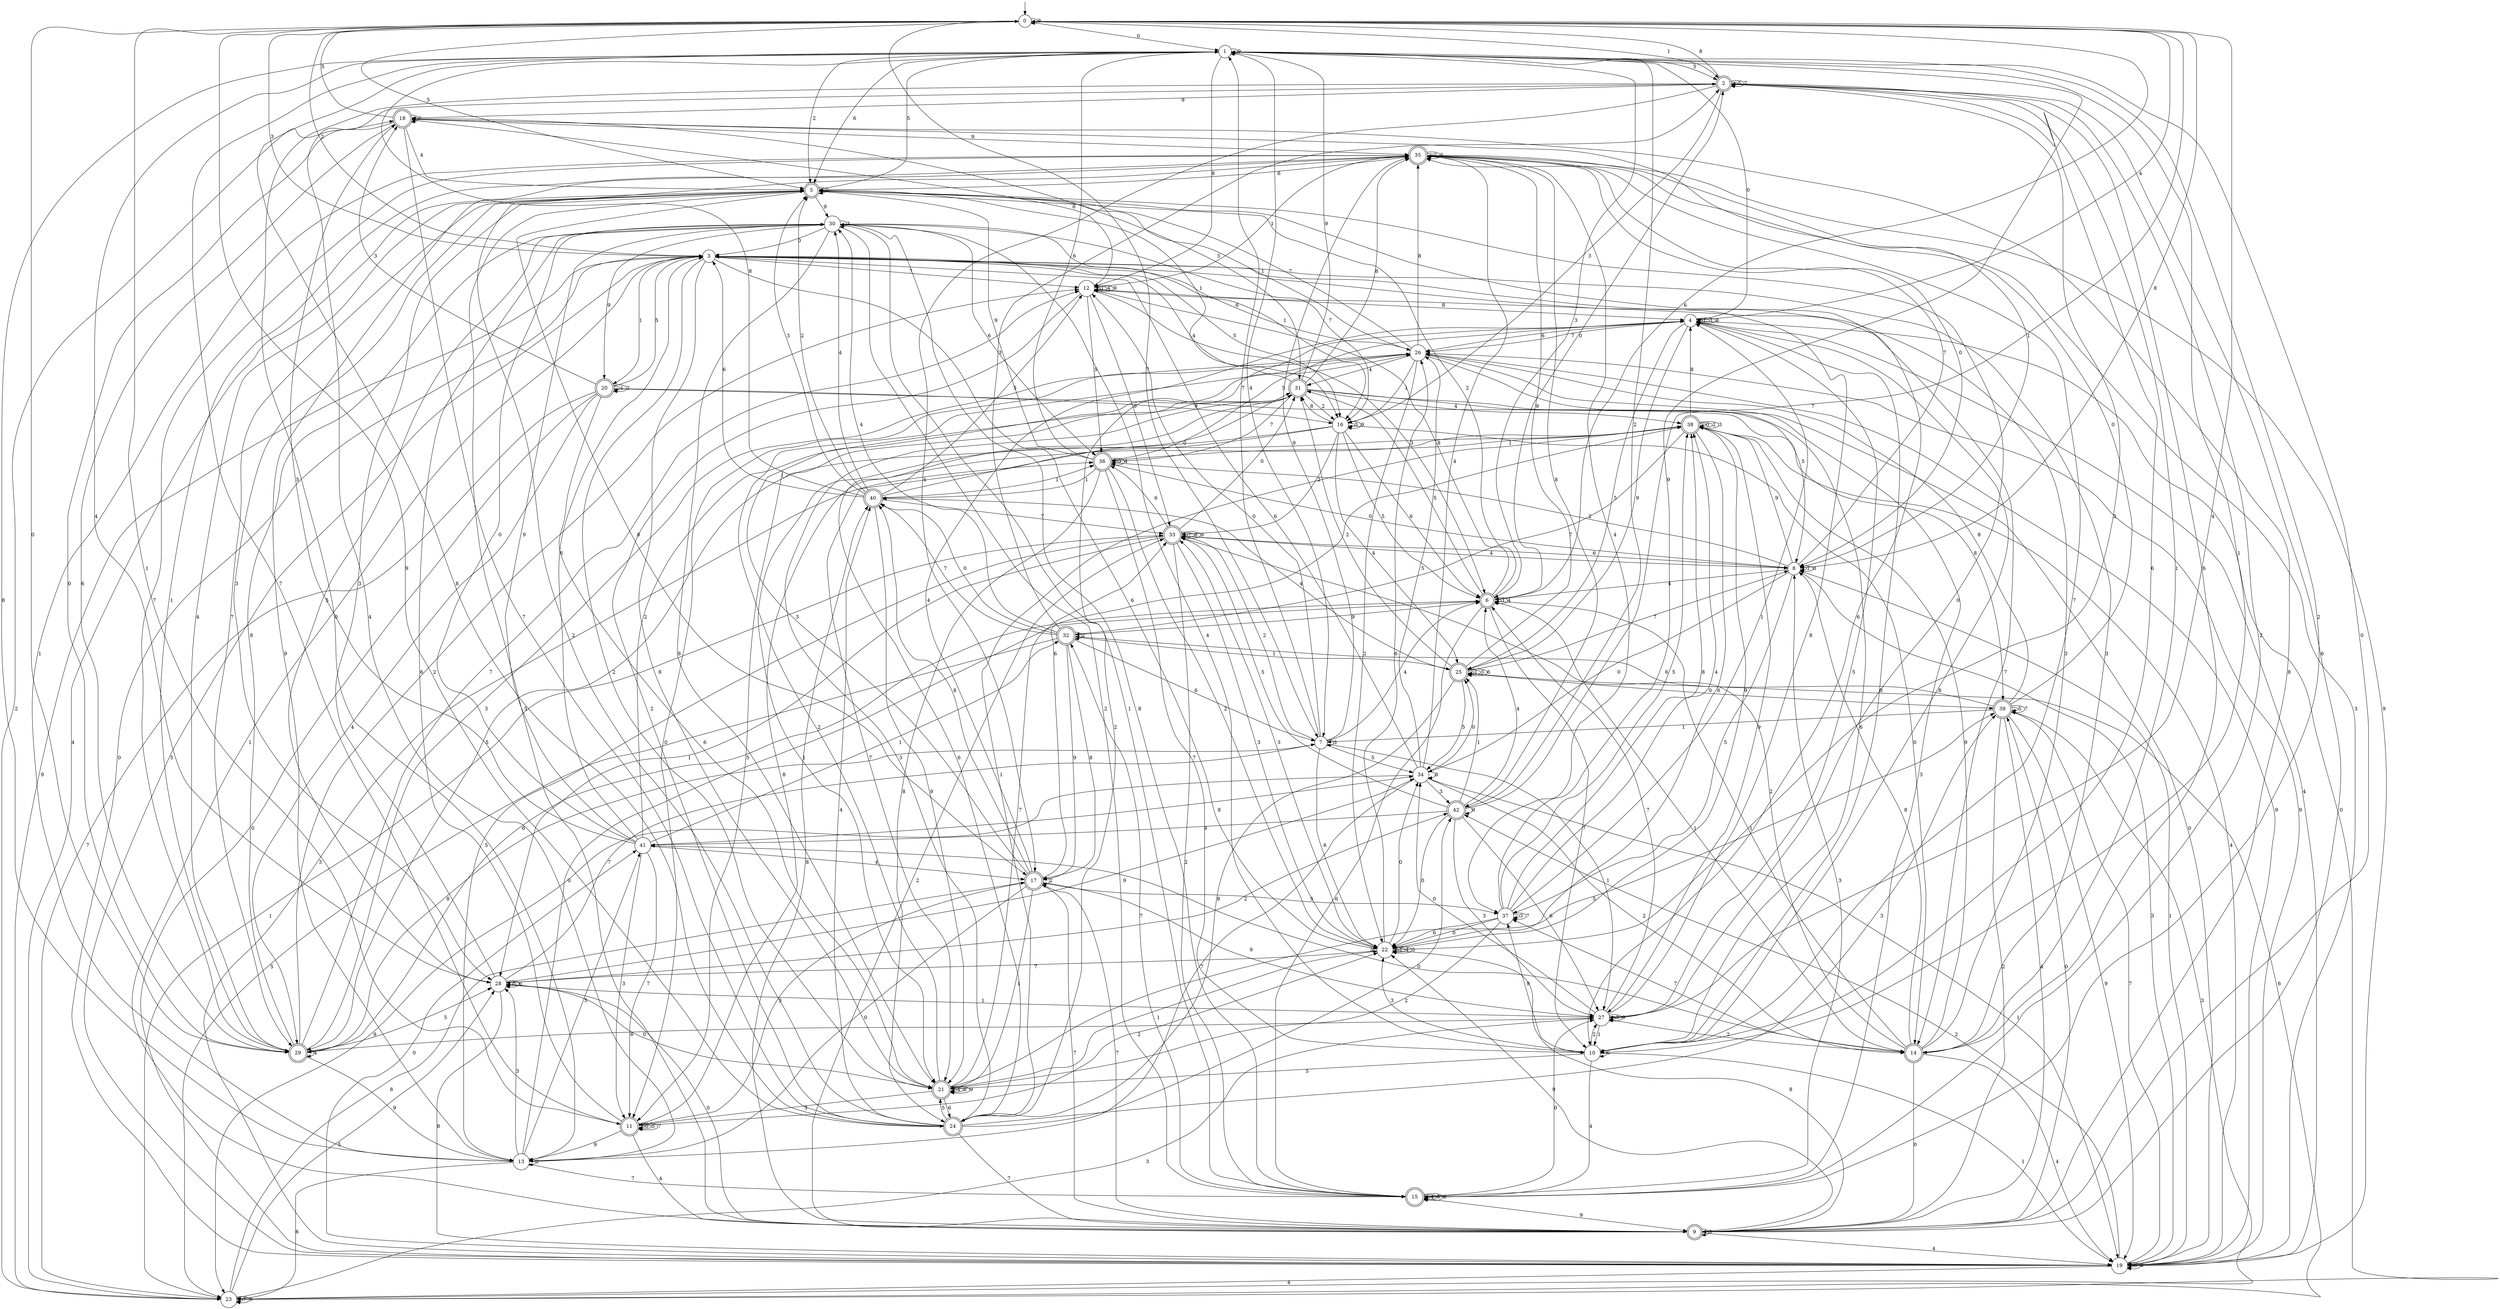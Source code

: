 digraph g {

	s0 [shape="circle" label="0"];
	s1 [shape="circle" label="1"];
	s2 [shape="doublecircle" label="2"];
	s3 [shape="circle" label="3"];
	s4 [shape="circle" label="4"];
	s5 [shape="doublecircle" label="5"];
	s6 [shape="doublecircle" label="6"];
	s7 [shape="circle" label="7"];
	s8 [shape="circle" label="8"];
	s9 [shape="doublecircle" label="9"];
	s10 [shape="circle" label="10"];
	s11 [shape="doublecircle" label="11"];
	s12 [shape="circle" label="12"];
	s13 [shape="circle" label="13"];
	s14 [shape="doublecircle" label="14"];
	s15 [shape="doublecircle" label="15"];
	s16 [shape="circle" label="16"];
	s17 [shape="doublecircle" label="17"];
	s18 [shape="doublecircle" label="18"];
	s19 [shape="circle" label="19"];
	s20 [shape="doublecircle" label="20"];
	s21 [shape="doublecircle" label="21"];
	s22 [shape="circle" label="22"];
	s23 [shape="circle" label="23"];
	s24 [shape="doublecircle" label="24"];
	s25 [shape="doublecircle" label="25"];
	s26 [shape="circle" label="26"];
	s27 [shape="circle" label="27"];
	s28 [shape="circle" label="28"];
	s29 [shape="doublecircle" label="29"];
	s30 [shape="circle" label="30"];
	s31 [shape="doublecircle" label="31"];
	s32 [shape="doublecircle" label="32"];
	s33 [shape="doublecircle" label="33"];
	s34 [shape="circle" label="34"];
	s35 [shape="doublecircle" label="35"];
	s36 [shape="doublecircle" label="36"];
	s37 [shape="circle" label="37"];
	s38 [shape="doublecircle" label="38"];
	s39 [shape="doublecircle" label="39"];
	s40 [shape="doublecircle" label="40"];
	s41 [shape="circle" label="41"];
	s42 [shape="doublecircle" label="42"];
	s0 -> s1 [label="0"];
	s0 -> s2 [label="1"];
	s0 -> s3 [label="2"];
	s0 -> s3 [label="3"];
	s0 -> s4 [label="4"];
	s0 -> s5 [label="5"];
	s0 -> s6 [label="6"];
	s0 -> s7 [label="7"];
	s0 -> s8 [label="8"];
	s0 -> s0 [label="9"];
	s1 -> s9 [label="0"];
	s1 -> s10 [label="1"];
	s1 -> s5 [label="2"];
	s1 -> s6 [label="3"];
	s1 -> s7 [label="4"];
	s1 -> s2 [label="5"];
	s1 -> s5 [label="6"];
	s1 -> s11 [label="7"];
	s1 -> s12 [label="8"];
	s1 -> s1 [label="9"];
	s2 -> s13 [label="0"];
	s2 -> s14 [label="1"];
	s2 -> s15 [label="2"];
	s2 -> s16 [label="3"];
	s2 -> s17 [label="4"];
	s2 -> s2 [label="5"];
	s2 -> s10 [label="6"];
	s2 -> s2 [label="7"];
	s2 -> s0 [label="8"];
	s2 -> s18 [label="9"];
	s3 -> s19 [label="0"];
	s3 -> s20 [label="1"];
	s3 -> s21 [label="2"];
	s3 -> s14 [label="3"];
	s3 -> s16 [label="4"];
	s3 -> s16 [label="5"];
	s3 -> s22 [label="6"];
	s3 -> s12 [label="7"];
	s3 -> s21 [label="8"];
	s3 -> s23 [label="9"];
	s4 -> s1 [label="0"];
	s4 -> s4 [label="1"];
	s4 -> s24 [label="2"];
	s4 -> s4 [label="3"];
	s4 -> s19 [label="4"];
	s4 -> s25 [label="5"];
	s4 -> s26 [label="6"];
	s4 -> s26 [label="7"];
	s4 -> s4 [label="8"];
	s4 -> s25 [label="9"];
	s5 -> s27 [label="0"];
	s5 -> s26 [label="1"];
	s5 -> s5 [label="2"];
	s5 -> s28 [label="3"];
	s5 -> s29 [label="4"];
	s5 -> s1 [label="5"];
	s5 -> s10 [label="6"];
	s5 -> s29 [label="7"];
	s5 -> s17 [label="8"];
	s5 -> s30 [label="9"];
	s6 -> s2 [label="0"];
	s6 -> s14 [label="1"];
	s6 -> s5 [label="2"];
	s6 -> s6 [label="3"];
	s6 -> s6 [label="4"];
	s6 -> s31 [label="5"];
	s6 -> s15 [label="6"];
	s6 -> s10 [label="7"];
	s6 -> s12 [label="8"];
	s6 -> s32 [label="9"];
	s7 -> s12 [label="0"];
	s7 -> s27 [label="1"];
	s7 -> s33 [label="2"];
	s7 -> s7 [label="3"];
	s7 -> s6 [label="4"];
	s7 -> s34 [label="5"];
	s7 -> s22 [label="6"];
	s7 -> s1 [label="7"];
	s7 -> s29 [label="8"];
	s7 -> s35 [label="9"];
	s8 -> s34 [label="0"];
	s8 -> s8 [label="1"];
	s8 -> s36 [label="2"];
	s8 -> s19 [label="3"];
	s8 -> s6 [label="4"];
	s8 -> s37 [label="5"];
	s8 -> s33 [label="6"];
	s8 -> s35 [label="7"];
	s8 -> s8 [label="8"];
	s8 -> s38 [label="9"];
	s9 -> s39 [label="0"];
	s9 -> s3 [label="1"];
	s9 -> s33 [label="2"];
	s9 -> s9 [label="3"];
	s9 -> s19 [label="4"];
	s9 -> s5 [label="5"];
	s9 -> s2 [label="6"];
	s9 -> s17 [label="7"];
	s9 -> s40 [label="8"];
	s9 -> s22 [label="9"];
	s10 -> s4 [label="0"];
	s10 -> s19 [label="1"];
	s10 -> s27 [label="2"];
	s10 -> s22 [label="3"];
	s10 -> s15 [label="4"];
	s10 -> s21 [label="5"];
	s10 -> s10 [label="6"];
	s10 -> s35 [label="7"];
	s10 -> s4 [label="8"];
	s10 -> s37 [label="9"];
	s11 -> s11 [label="0"];
	s11 -> s0 [label="1"];
	s11 -> s22 [label="2"];
	s11 -> s17 [label="3"];
	s11 -> s9 [label="4"];
	s11 -> s11 [label="5"];
	s11 -> s30 [label="6"];
	s11 -> s11 [label="7"];
	s11 -> s38 [label="8"];
	s11 -> s13 [label="9"];
	s12 -> s33 [label="0"];
	s12 -> s12 [label="1"];
	s12 -> s24 [label="2"];
	s12 -> s6 [label="3"];
	s12 -> s12 [label="4"];
	s12 -> s36 [label="5"];
	s12 -> s18 [label="6"];
	s12 -> s14 [label="7"];
	s12 -> s4 [label="8"];
	s12 -> s12 [label="9"];
	s13 -> s6 [label="0"];
	s13 -> s35 [label="1"];
	s13 -> s13 [label="2"];
	s13 -> s28 [label="3"];
	s13 -> s2 [label="4"];
	s13 -> s41 [label="5"];
	s13 -> s23 [label="6"];
	s13 -> s15 [label="7"];
	s13 -> s1 [label="8"];
	s13 -> s35 [label="9"];
	s14 -> s9 [label="0"];
	s14 -> s6 [label="1"];
	s14 -> s33 [label="2"];
	s14 -> s3 [label="3"];
	s14 -> s19 [label="4"];
	s14 -> s41 [label="5"];
	s14 -> s2 [label="6"];
	s14 -> s37 [label="7"];
	s14 -> s8 [label="8"];
	s14 -> s38 [label="9"];
	s15 -> s27 [label="0"];
	s15 -> s30 [label="1"];
	s15 -> s1 [label="2"];
	s15 -> s8 [label="3"];
	s15 -> s15 [label="4"];
	s15 -> s15 [label="5"];
	s15 -> s15 [label="6"];
	s15 -> s32 [label="7"];
	s15 -> s30 [label="8"];
	s15 -> s9 [label="9"];
	s16 -> s14 [label="0"];
	s16 -> s21 [label="1"];
	s16 -> s33 [label="2"];
	s16 -> s16 [label="3"];
	s16 -> s25 [label="4"];
	s16 -> s6 [label="5"];
	s16 -> s6 [label="6"];
	s16 -> s21 [label="7"];
	s16 -> s31 [label="8"];
	s16 -> s16 [label="9"];
	s17 -> s13 [label="0"];
	s17 -> s21 [label="1"];
	s17 -> s17 [label="2"];
	s17 -> s26 [label="3"];
	s17 -> s4 [label="4"];
	s17 -> s37 [label="5"];
	s17 -> s38 [label="6"];
	s17 -> s9 [label="7"];
	s17 -> s40 [label="8"];
	s17 -> s27 [label="9"];
	s18 -> s29 [label="0"];
	s18 -> s8 [label="1"];
	s18 -> s18 [label="2"];
	s18 -> s31 [label="3"];
	s18 -> s5 [label="4"];
	s18 -> s0 [label="5"];
	s18 -> s29 [label="6"];
	s18 -> s24 [label="7"];
	s18 -> s9 [label="8"];
	s18 -> s35 [label="9"];
	s19 -> s41 [label="0"];
	s19 -> s8 [label="1"];
	s19 -> s42 [label="2"];
	s19 -> s36 [label="3"];
	s19 -> s23 [label="4"];
	s19 -> s3 [label="5"];
	s19 -> s19 [label="6"];
	s19 -> s39 [label="7"];
	s19 -> s19 [label="8"];
	s19 -> s26 [label="9"];
	s20 -> s19 [label="0"];
	s20 -> s20 [label="1"];
	s20 -> s20 [label="2"];
	s20 -> s18 [label="3"];
	s20 -> s29 [label="4"];
	s20 -> s3 [label="5"];
	s20 -> s21 [label="6"];
	s20 -> s23 [label="7"];
	s20 -> s39 [label="8"];
	s20 -> s16 [label="9"];
	s21 -> s28 [label="0"];
	s21 -> s22 [label="1"];
	s21 -> s26 [label="2"];
	s21 -> s11 [label="3"];
	s21 -> s21 [label="4"];
	s21 -> s39 [label="5"];
	s21 -> s24 [label="6"];
	s21 -> s33 [label="7"];
	s21 -> s21 [label="8"];
	s21 -> s21 [label="9"];
	s22 -> s34 [label="0"];
	s22 -> s22 [label="1"];
	s22 -> s2 [label="2"];
	s22 -> s33 [label="3"];
	s22 -> s22 [label="4"];
	s22 -> s22 [label="5"];
	s22 -> s26 [label="6"];
	s22 -> s28 [label="7"];
	s22 -> s9 [label="8"];
	s22 -> s38 [label="9"];
	s23 -> s4 [label="0"];
	s23 -> s33 [label="1"];
	s23 -> s18 [label="2"];
	s23 -> s27 [label="3"];
	s23 -> s5 [label="4"];
	s23 -> s28 [label="5"];
	s23 -> s25 [label="6"];
	s23 -> s23 [label="7"];
	s23 -> s17 [label="8"];
	s23 -> s23 [label="9"];
	s24 -> s42 [label="0"];
	s24 -> s38 [label="1"];
	s24 -> s35 [label="2"];
	s24 -> s39 [label="3"];
	s24 -> s40 [label="4"];
	s24 -> s21 [label="5"];
	s24 -> s31 [label="6"];
	s24 -> s9 [label="7"];
	s24 -> s1 [label="8"];
	s24 -> s0 [label="9"];
	s25 -> s39 [label="0"];
	s25 -> s25 [label="1"];
	s25 -> s31 [label="2"];
	s25 -> s25 [label="3"];
	s25 -> s40 [label="4"];
	s25 -> s34 [label="5"];
	s25 -> s25 [label="6"];
	s25 -> s8 [label="7"];
	s25 -> s24 [label="8"];
	s25 -> s35 [label="9"];
	s26 -> s11 [label="0"];
	s26 -> s16 [label="1"];
	s26 -> s22 [label="2"];
	s26 -> s15 [label="3"];
	s26 -> s31 [label="4"];
	s26 -> s8 [label="5"];
	s26 -> s3 [label="6"];
	s26 -> s5 [label="7"];
	s26 -> s35 [label="8"];
	s26 -> s19 [label="9"];
	s27 -> s34 [label="0"];
	s27 -> s10 [label="1"];
	s27 -> s14 [label="2"];
	s27 -> s27 [label="3"];
	s27 -> s0 [label="4"];
	s27 -> s4 [label="5"];
	s27 -> s29 [label="6"];
	s27 -> s6 [label="7"];
	s27 -> s3 [label="8"];
	s27 -> s27 [label="9"];
	s28 -> s9 [label="0"];
	s28 -> s27 [label="1"];
	s28 -> s42 [label="2"];
	s28 -> s5 [label="3"];
	s28 -> s1 [label="4"];
	s28 -> s28 [label="5"];
	s28 -> s28 [label="6"];
	s28 -> s7 [label="7"];
	s28 -> s19 [label="8"];
	s28 -> s34 [label="9"];
	s29 -> s0 [label="0"];
	s29 -> s35 [label="1"];
	s29 -> s12 [label="2"];
	s29 -> s26 [label="3"];
	s29 -> s29 [label="4"];
	s29 -> s28 [label="5"];
	s29 -> s6 [label="6"];
	s29 -> s12 [label="7"];
	s29 -> s30 [label="8"];
	s29 -> s13 [label="9"];
	s30 -> s3 [label="0"];
	s30 -> s16 [label="1"];
	s30 -> s15 [label="2"];
	s30 -> s30 [label="3"];
	s30 -> s10 [label="4"];
	s30 -> s28 [label="5"];
	s30 -> s36 [label="6"];
	s30 -> s16 [label="7"];
	s30 -> s21 [label="8"];
	s30 -> s20 [label="9"];
	s31 -> s19 [label="0"];
	s31 -> s5 [label="1"];
	s31 -> s16 [label="2"];
	s31 -> s24 [label="3"];
	s31 -> s38 [label="4"];
	s31 -> s11 [label="5"];
	s31 -> s10 [label="6"];
	s31 -> s36 [label="7"];
	s31 -> s35 [label="8"];
	s31 -> s1 [label="9"];
	s32 -> s40 [label="0"];
	s32 -> s25 [label="1"];
	s32 -> s32 [label="2"];
	s32 -> s2 [label="3"];
	s32 -> s30 [label="4"];
	s32 -> s23 [label="5"];
	s32 -> s7 [label="6"];
	s32 -> s40 [label="7"];
	s32 -> s17 [label="8"];
	s32 -> s17 [label="9"];
	s33 -> s31 [label="0"];
	s33 -> s28 [label="1"];
	s33 -> s15 [label="2"];
	s33 -> s22 [label="3"];
	s33 -> s8 [label="4"];
	s33 -> s13 [label="5"];
	s33 -> s36 [label="6"];
	s33 -> s33 [label="7"];
	s33 -> s33 [label="8"];
	s33 -> s33 [label="9"];
	s34 -> s25 [label="0"];
	s34 -> s19 [label="1"];
	s34 -> s14 [label="2"];
	s34 -> s42 [label="3"];
	s34 -> s35 [label="4"];
	s34 -> s26 [label="5"];
	s34 -> s3 [label="6"];
	s34 -> s13 [label="7"];
	s34 -> s34 [label="8"];
	s34 -> s23 [label="9"];
	s35 -> s8 [label="0"];
	s35 -> s12 [label="1"];
	s35 -> s35 [label="2"];
	s35 -> s19 [label="3"];
	s35 -> s37 [label="4"];
	s35 -> s35 [label="5"];
	s35 -> s5 [label="6"];
	s35 -> s29 [label="7"];
	s35 -> s42 [label="8"];
	s35 -> s19 [label="9"];
	s36 -> s8 [label="0"];
	s36 -> s40 [label="1"];
	s36 -> s22 [label="2"];
	s36 -> s36 [label="3"];
	s36 -> s36 [label="4"];
	s36 -> s4 [label="5"];
	s36 -> s1 [label="6"];
	s36 -> s10 [label="7"];
	s36 -> s24 [label="8"];
	s36 -> s5 [label="9"];
	s37 -> s22 [label="0"];
	s37 -> s4 [label="1"];
	s37 -> s21 [label="2"];
	s37 -> s37 [label="3"];
	s37 -> s38 [label="4"];
	s37 -> s38 [label="5"];
	s37 -> s22 [label="6"];
	s37 -> s37 [label="7"];
	s37 -> s38 [label="8"];
	s37 -> s1 [label="9"];
	s38 -> s38 [label="0"];
	s38 -> s36 [label="1"];
	s38 -> s38 [label="2"];
	s38 -> s38 [label="3"];
	s38 -> s19 [label="4"];
	s38 -> s29 [label="5"];
	s38 -> s22 [label="6"];
	s38 -> s32 [label="7"];
	s38 -> s4 [label="8"];
	s38 -> s27 [label="9"];
	s39 -> s35 [label="0"];
	s39 -> s7 [label="1"];
	s39 -> s9 [label="2"];
	s39 -> s23 [label="3"];
	s39 -> s9 [label="4"];
	s39 -> s39 [label="5"];
	s39 -> s32 [label="6"];
	s39 -> s39 [label="7"];
	s39 -> s26 [label="8"];
	s39 -> s19 [label="9"];
	s40 -> s31 [label="0"];
	s40 -> s36 [label="1"];
	s40 -> s5 [label="2"];
	s40 -> s5 [label="3"];
	s40 -> s30 [label="4"];
	s40 -> s12 [label="5"];
	s40 -> s3 [label="6"];
	s40 -> s33 [label="7"];
	s40 -> s1 [label="8"];
	s40 -> s21 [label="9"];
	s41 -> s30 [label="0"];
	s41 -> s32 [label="1"];
	s41 -> s31 [label="2"];
	s41 -> s11 [label="3"];
	s41 -> s17 [label="4"];
	s41 -> s18 [label="5"];
	s41 -> s3 [label="6"];
	s41 -> s11 [label="7"];
	s41 -> s34 [label="8"];
	s41 -> s30 [label="9"];
	s42 -> s22 [label="0"];
	s42 -> s25 [label="1"];
	s42 -> s1 [label="2"];
	s42 -> s27 [label="3"];
	s42 -> s6 [label="4"];
	s42 -> s33 [label="5"];
	s42 -> s27 [label="6"];
	s42 -> s0 [label="7"];
	s42 -> s42 [label="8"];
	s42 -> s41 [label="9"];

__start0 [label="" shape="none" width="0" height="0"];
__start0 -> s0;

}
